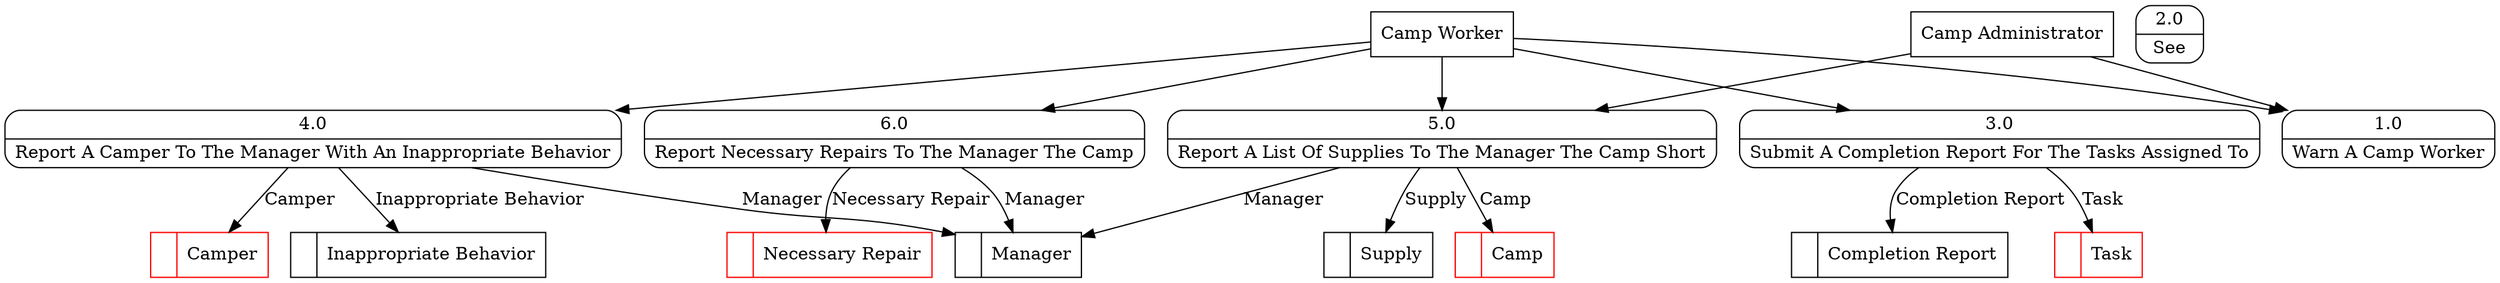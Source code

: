 digraph dfd2{ 
node[shape=record]
200 [label="<f0>  |<f1> Completion Report " ];
201 [label="<f0>  |<f1> Task " color=red];
202 [label="<f0>  |<f1> Manager " ];
203 [label="<f0>  |<f1> Inappropriate Behavior " ];
204 [label="<f0>  |<f1> Camper " color=red];
205 [label="<f0>  |<f1> Camp " color=red];
206 [label="<f0>  |<f1> Supply " ];
207 [label="<f0>  |<f1> Necessary Repair " color=red];
208 [label="Camp Administrator" shape=box];
209 [label="Camp Worker" shape=box];
210 [label="{<f0> 1.0|<f1> Warn A Camp Worker }" shape=Mrecord];
211 [label="{<f0> 2.0|<f1> See }" shape=Mrecord];
212 [label="{<f0> 3.0|<f1> Submit A Completion Report For The Tasks Assigned To }" shape=Mrecord];
213 [label="{<f0> 4.0|<f1> Report A Camper To The Manager With An Inappropriate Behavior }" shape=Mrecord];
214 [label="{<f0> 5.0|<f1> Report A List Of Supplies To The Manager The Camp Short }" shape=Mrecord];
215 [label="{<f0> 6.0|<f1> Report Necessary Repairs To The Manager The Camp }" shape=Mrecord];
208 -> 210
208 -> 214
209 -> 210
209 -> 212
209 -> 213
209 -> 214
209 -> 215
212 -> 200 [label="Completion Report"]
212 -> 201 [label="Task"]
213 -> 204 [label="Camper"]
213 -> 202 [label="Manager"]
213 -> 203 [label="Inappropriate Behavior"]
214 -> 206 [label="Supply"]
214 -> 205 [label="Camp"]
214 -> 202 [label="Manager"]
215 -> 207 [label="Necessary Repair"]
215 -> 202 [label="Manager"]
}